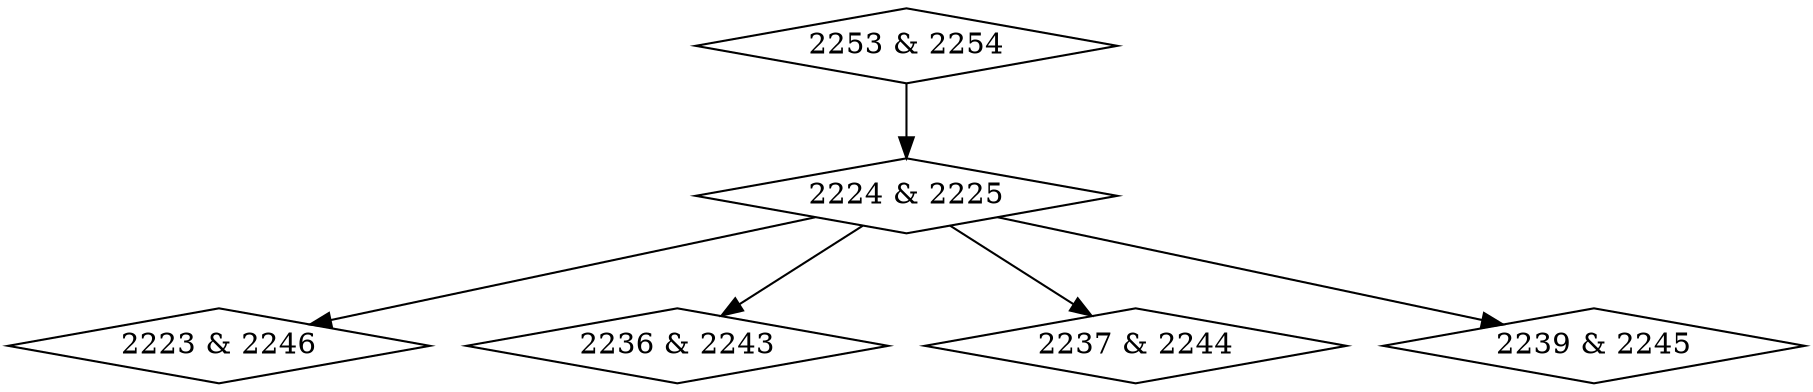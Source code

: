 digraph {
0 [label = "2223 & 2246", shape = diamond];
1 [label = "2224 & 2225", shape = diamond];
2 [label = "2236 & 2243", shape = diamond];
3 [label = "2237 & 2244", shape = diamond];
4 [label = "2239 & 2245", shape = diamond];
5 [label = "2253 & 2254", shape = diamond];
1->0;
1->2;
1->3;
1->4;
5->1;
}
